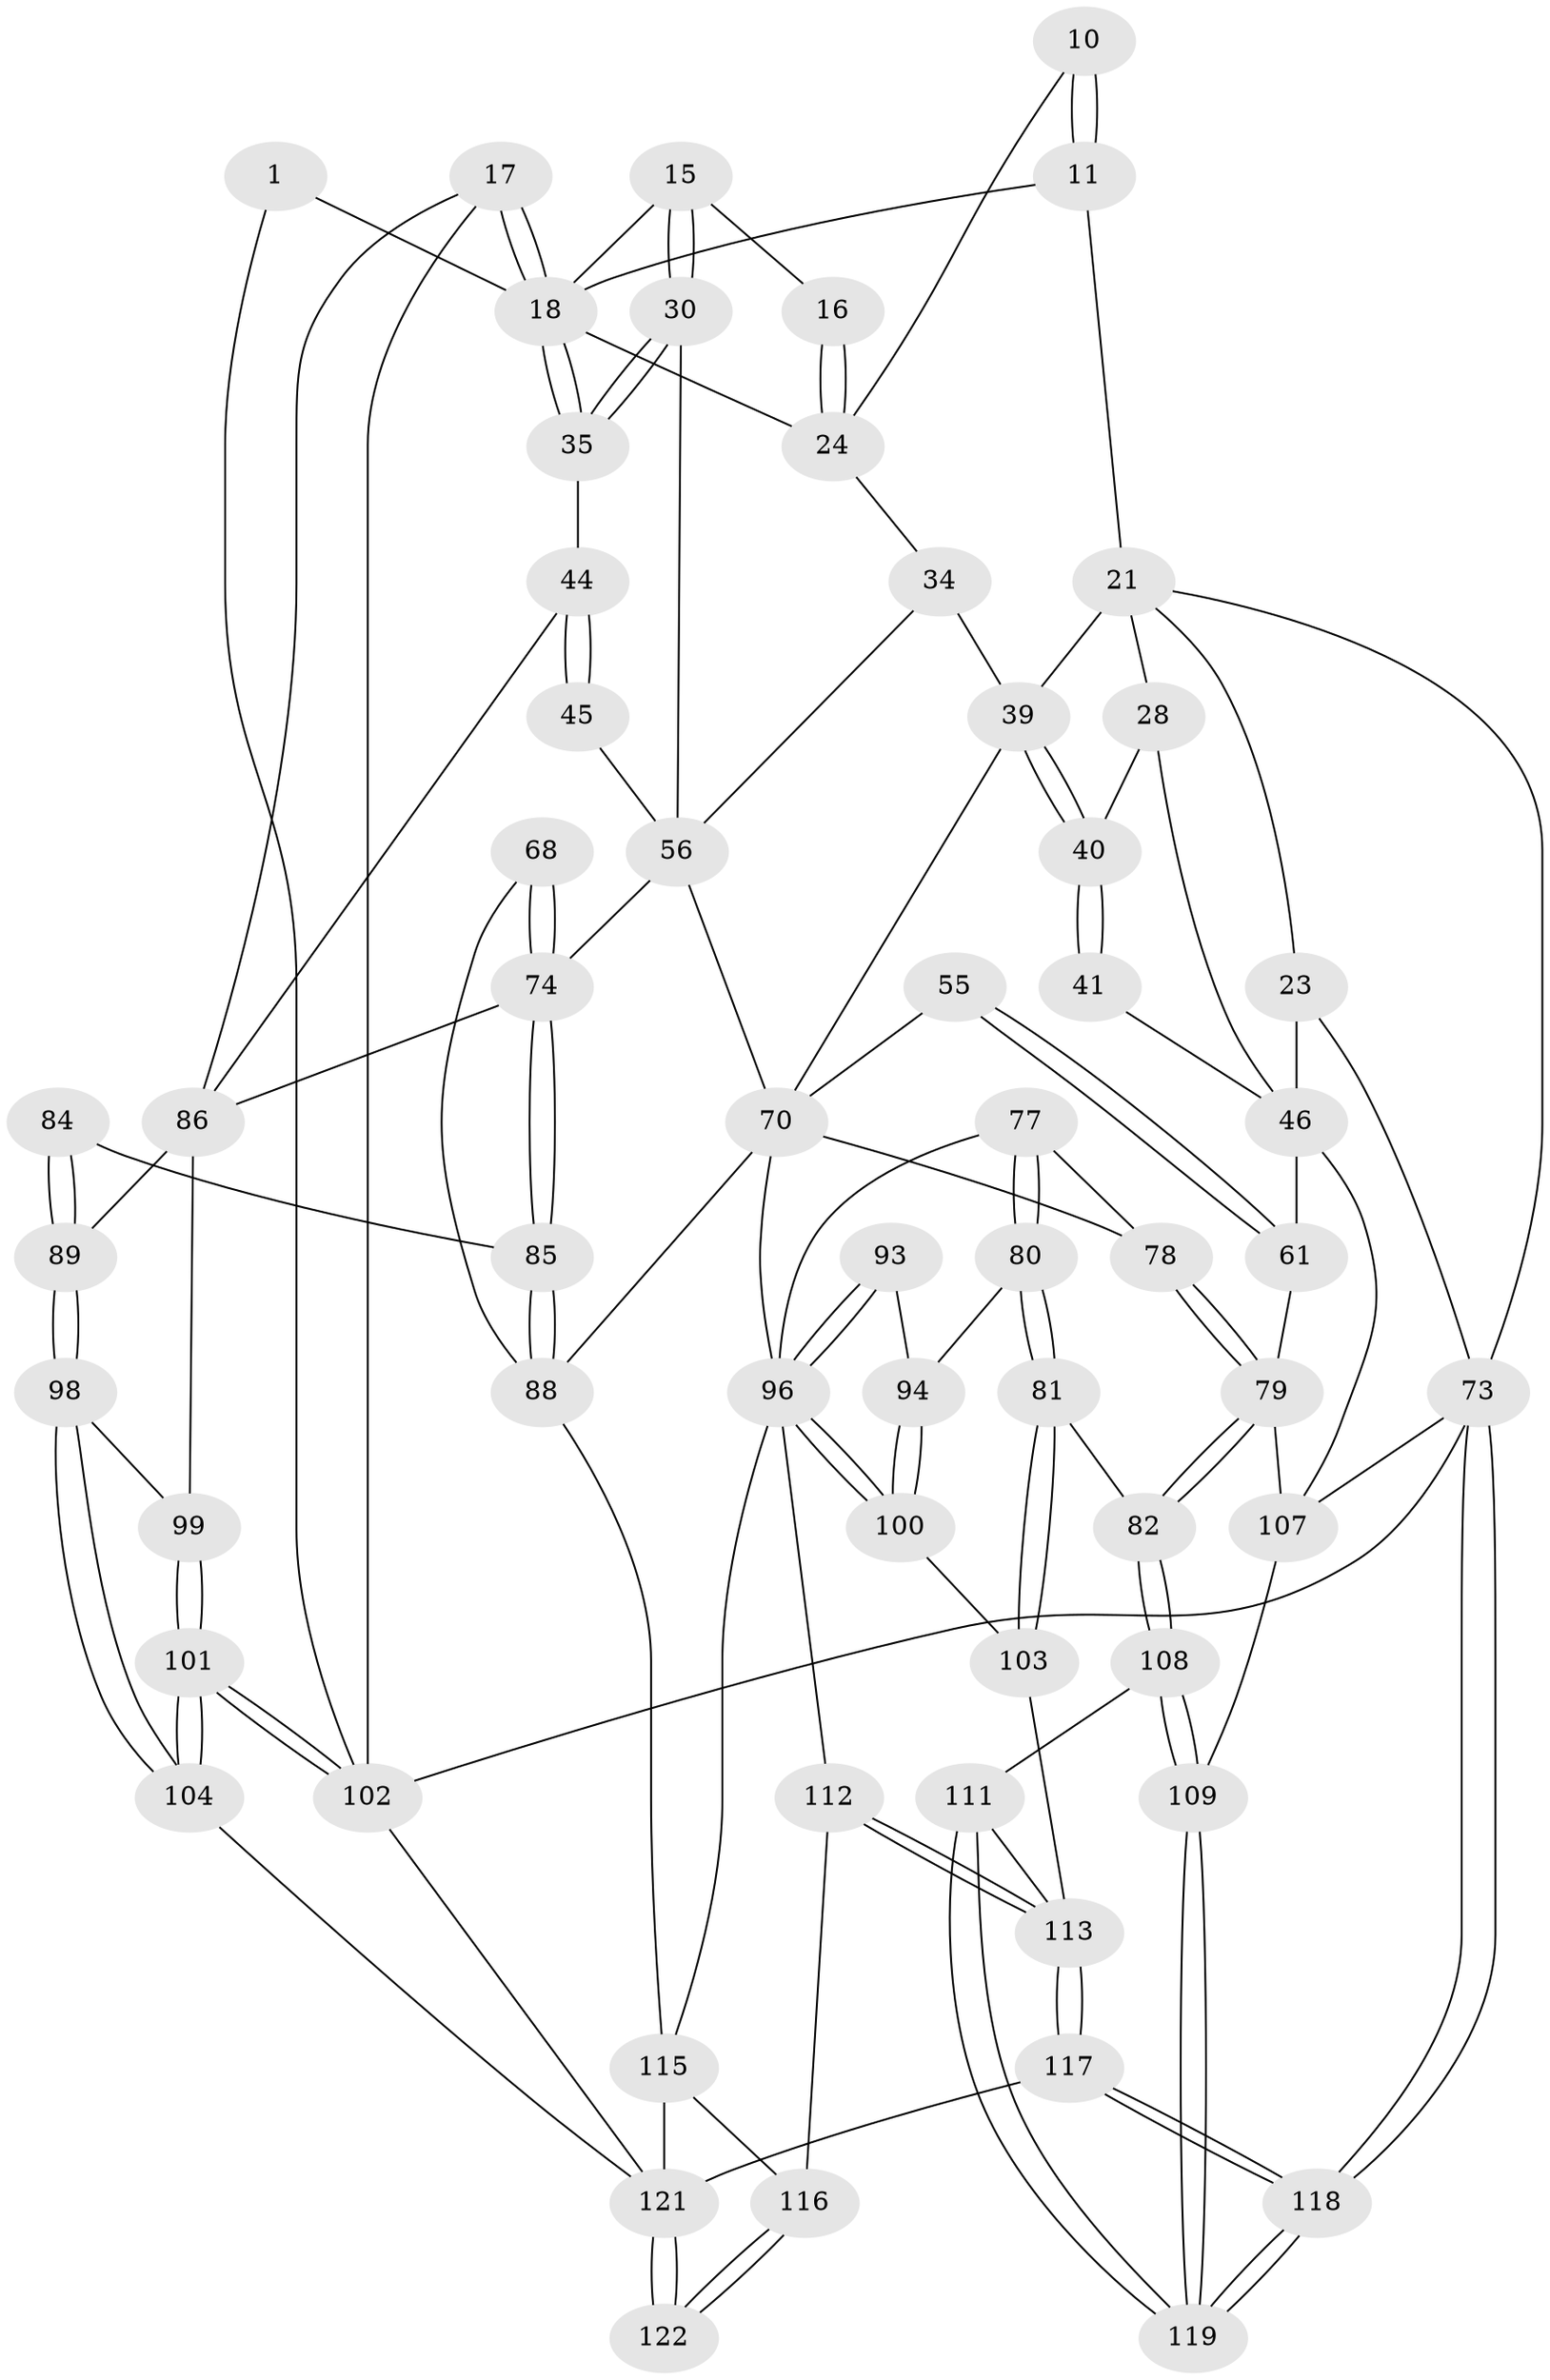// original degree distribution, {3: 0.01639344262295082, 6: 0.22950819672131148, 4: 0.2459016393442623, 5: 0.5081967213114754}
// Generated by graph-tools (version 1.1) at 2025/00/03/09/25 05:00:02]
// undirected, 61 vertices, 140 edges
graph export_dot {
graph [start="1"]
  node [color=gray90,style=filled];
  1 [pos="+0.7189722827974782+0"];
  10 [pos="+0.4623804331503099+0.0650649682726835"];
  11 [pos="+0.27970825381145215+0.18385753904347196",super="+5+9"];
  15 [pos="+0.675833746739994+0.23909867137105992"];
  16 [pos="+0.6529014828257846+0.22750226779122398"];
  17 [pos="+1+0.2044820117608191"];
  18 [pos="+1+0.20450378131548602",super="+14+8"];
  21 [pos="+0.12931758493404644+0.18796978015958773",super="+4+20+19"];
  23 [pos="+0+0.10111532984986903",super="+22"];
  24 [pos="+0.4903923923669708+0.22360524359370015",super="+13+12"];
  28 [pos="+0.16220601050969208+0.3064852017971121"];
  30 [pos="+0.6829427295851078+0.25689520731623944"];
  34 [pos="+0.5056443316191436+0.3047424824330814",super="+25"];
  35 [pos="+1+0.32466900030133244"];
  39 [pos="+0.3122757066654951+0.4706958157305298",super="+38+27"];
  40 [pos="+0.30302224458954924+0.45052916937655735",super="+37"];
  41 [pos="+0.13428225651517617+0.3852531966419849"];
  44 [pos="+0.8818861944344941+0.42976653304059925"];
  45 [pos="+0.8402940078316035+0.4351035630913737"];
  46 [pos="+0+0.28889824013180626",super="+43+42+29"];
  55 [pos="+0.29312973560425+0.5004292545992965"];
  56 [pos="+0.740068691207155+0.4914567423279691",super="+33+31+47"];
  61 [pos="+0.18334985532118522+0.634365360573454",super="+51+50"];
  68 [pos="+0.6454379726916724+0.5838407220713467"];
  70 [pos="+0.5129982567496801+0.629782112013981",super="+49+54"];
  73 [pos="+0+1",super="+3"];
  74 [pos="+0.7579462640815244+0.721808292885408",super="+60+57+58"];
  77 [pos="+0.3469434421842585+0.6187596521978497"];
  78 [pos="+0.3462865263669568+0.6175886360994554"];
  79 [pos="+0.18300741815269508+0.7317753317225413",super="+62+63+64+52"];
  80 [pos="+0.3494925217057316+0.7366181125801442"];
  81 [pos="+0.2741431925957183+0.7898487982177691"];
  82 [pos="+0.25960523458434065+0.792151544154541"];
  84 [pos="+0.7937800467604235+0.7529099013782484"];
  85 [pos="+0.7583099739860552+0.729191059103772"];
  86 [pos="+0.9876803035973574+0.7303755863900654",super="+66+65+67"];
  88 [pos="+0.6671440888910589+0.7657926364064009",super="+69"];
  89 [pos="+0.8389011297023552+0.813157385982797",super="+87+83"];
  93 [pos="+0.43493549562844736+0.7143011348236947"];
  94 [pos="+0.4084985517758505+0.7272541409772645"];
  96 [pos="+0.5285204248439163+0.8643021923525023",super="+95+92+75+76"];
  98 [pos="+0.8476044049444321+0.8295922765366271"];
  99 [pos="+1+0.8096879837189216",super="+97"];
  100 [pos="+0.4493165462102948+0.8659923268555987"];
  101 [pos="+1+0.905793787316111"];
  102 [pos="+1+1",super="+2"];
  103 [pos="+0.4203203185139541+0.874686417670916"];
  104 [pos="+0.8484546744933825+0.8636447343835871"];
  107 [pos="+0.043374672652118966+0.9009052216767427",super="+72+71+53"];
  108 [pos="+0.24070786255952312+0.9240498950713791"];
  109 [pos="+0.22338919722581937+0.9614649773193145"];
  111 [pos="+0.3850281207711792+0.9359556059376231"];
  112 [pos="+0.5231233820976469+0.9573953585034782"];
  113 [pos="+0.47390215870235647+1",super="+110"];
  115 [pos="+0.6390017421315405+0.912857731851007",super="+91"];
  116 [pos="+0.6194306784234853+0.9865581045821931"];
  117 [pos="+0.462119772443123+1"];
  118 [pos="+0.23968418916698286+1"];
  119 [pos="+0.2402168610461368+1"];
  121 [pos="+0.6851516180729477+1",super="+120+114"];
  122 [pos="+0.6821606093197639+1"];
  1 -- 102;
  1 -- 18;
  10 -- 11 [weight=2];
  10 -- 11;
  10 -- 24;
  11 -- 21 [weight=2];
  11 -- 18;
  15 -- 16;
  15 -- 30;
  15 -- 30;
  15 -- 18;
  16 -- 24 [weight=2];
  16 -- 24;
  17 -- 18;
  17 -- 18;
  17 -- 102;
  17 -- 86;
  18 -- 35;
  18 -- 35;
  18 -- 24;
  21 -- 73;
  21 -- 28;
  21 -- 39;
  21 -- 23;
  23 -- 46 [weight=2];
  23 -- 73;
  24 -- 34;
  28 -- 40;
  28 -- 46;
  30 -- 35;
  30 -- 35;
  30 -- 56;
  34 -- 39 [weight=2];
  34 -- 56;
  35 -- 44;
  39 -- 40 [weight=2];
  39 -- 40;
  39 -- 70;
  40 -- 41 [weight=2];
  40 -- 41;
  41 -- 46;
  44 -- 45;
  44 -- 45;
  44 -- 86;
  45 -- 56 [weight=2];
  46 -- 107;
  46 -- 61;
  55 -- 61 [weight=2];
  55 -- 61;
  55 -- 70;
  56 -- 74 [weight=2];
  56 -- 70;
  61 -- 79 [weight=2];
  68 -- 74 [weight=2];
  68 -- 74;
  68 -- 88;
  70 -- 88;
  70 -- 96;
  70 -- 78;
  73 -- 118;
  73 -- 118;
  73 -- 102 [weight=2];
  73 -- 107;
  74 -- 85;
  74 -- 85;
  74 -- 86;
  77 -- 78;
  77 -- 80;
  77 -- 80;
  77 -- 96;
  78 -- 79;
  78 -- 79;
  79 -- 82;
  79 -- 82;
  79 -- 107 [weight=3];
  80 -- 81;
  80 -- 81;
  80 -- 94;
  81 -- 82;
  81 -- 103;
  81 -- 103;
  82 -- 108;
  82 -- 108;
  84 -- 85;
  84 -- 89 [weight=2];
  84 -- 89;
  85 -- 88;
  85 -- 88;
  86 -- 89 [weight=2];
  86 -- 99 [weight=2];
  88 -- 115;
  89 -- 98;
  89 -- 98;
  93 -- 94;
  93 -- 96 [weight=2];
  93 -- 96;
  94 -- 100;
  94 -- 100;
  96 -- 100;
  96 -- 100;
  96 -- 112;
  96 -- 115;
  98 -- 104;
  98 -- 104;
  98 -- 99;
  99 -- 101;
  99 -- 101;
  100 -- 103;
  101 -- 102;
  101 -- 102;
  101 -- 104;
  101 -- 104;
  102 -- 121;
  103 -- 113;
  104 -- 121;
  107 -- 109;
  108 -- 109;
  108 -- 109;
  108 -- 111;
  109 -- 119;
  109 -- 119;
  111 -- 119;
  111 -- 119;
  111 -- 113;
  112 -- 113;
  112 -- 113;
  112 -- 116;
  113 -- 117;
  113 -- 117;
  115 -- 116;
  115 -- 121 [weight=2];
  116 -- 122;
  116 -- 122;
  117 -- 118;
  117 -- 118;
  117 -- 121;
  118 -- 119;
  118 -- 119;
  121 -- 122 [weight=2];
  121 -- 122;
}
